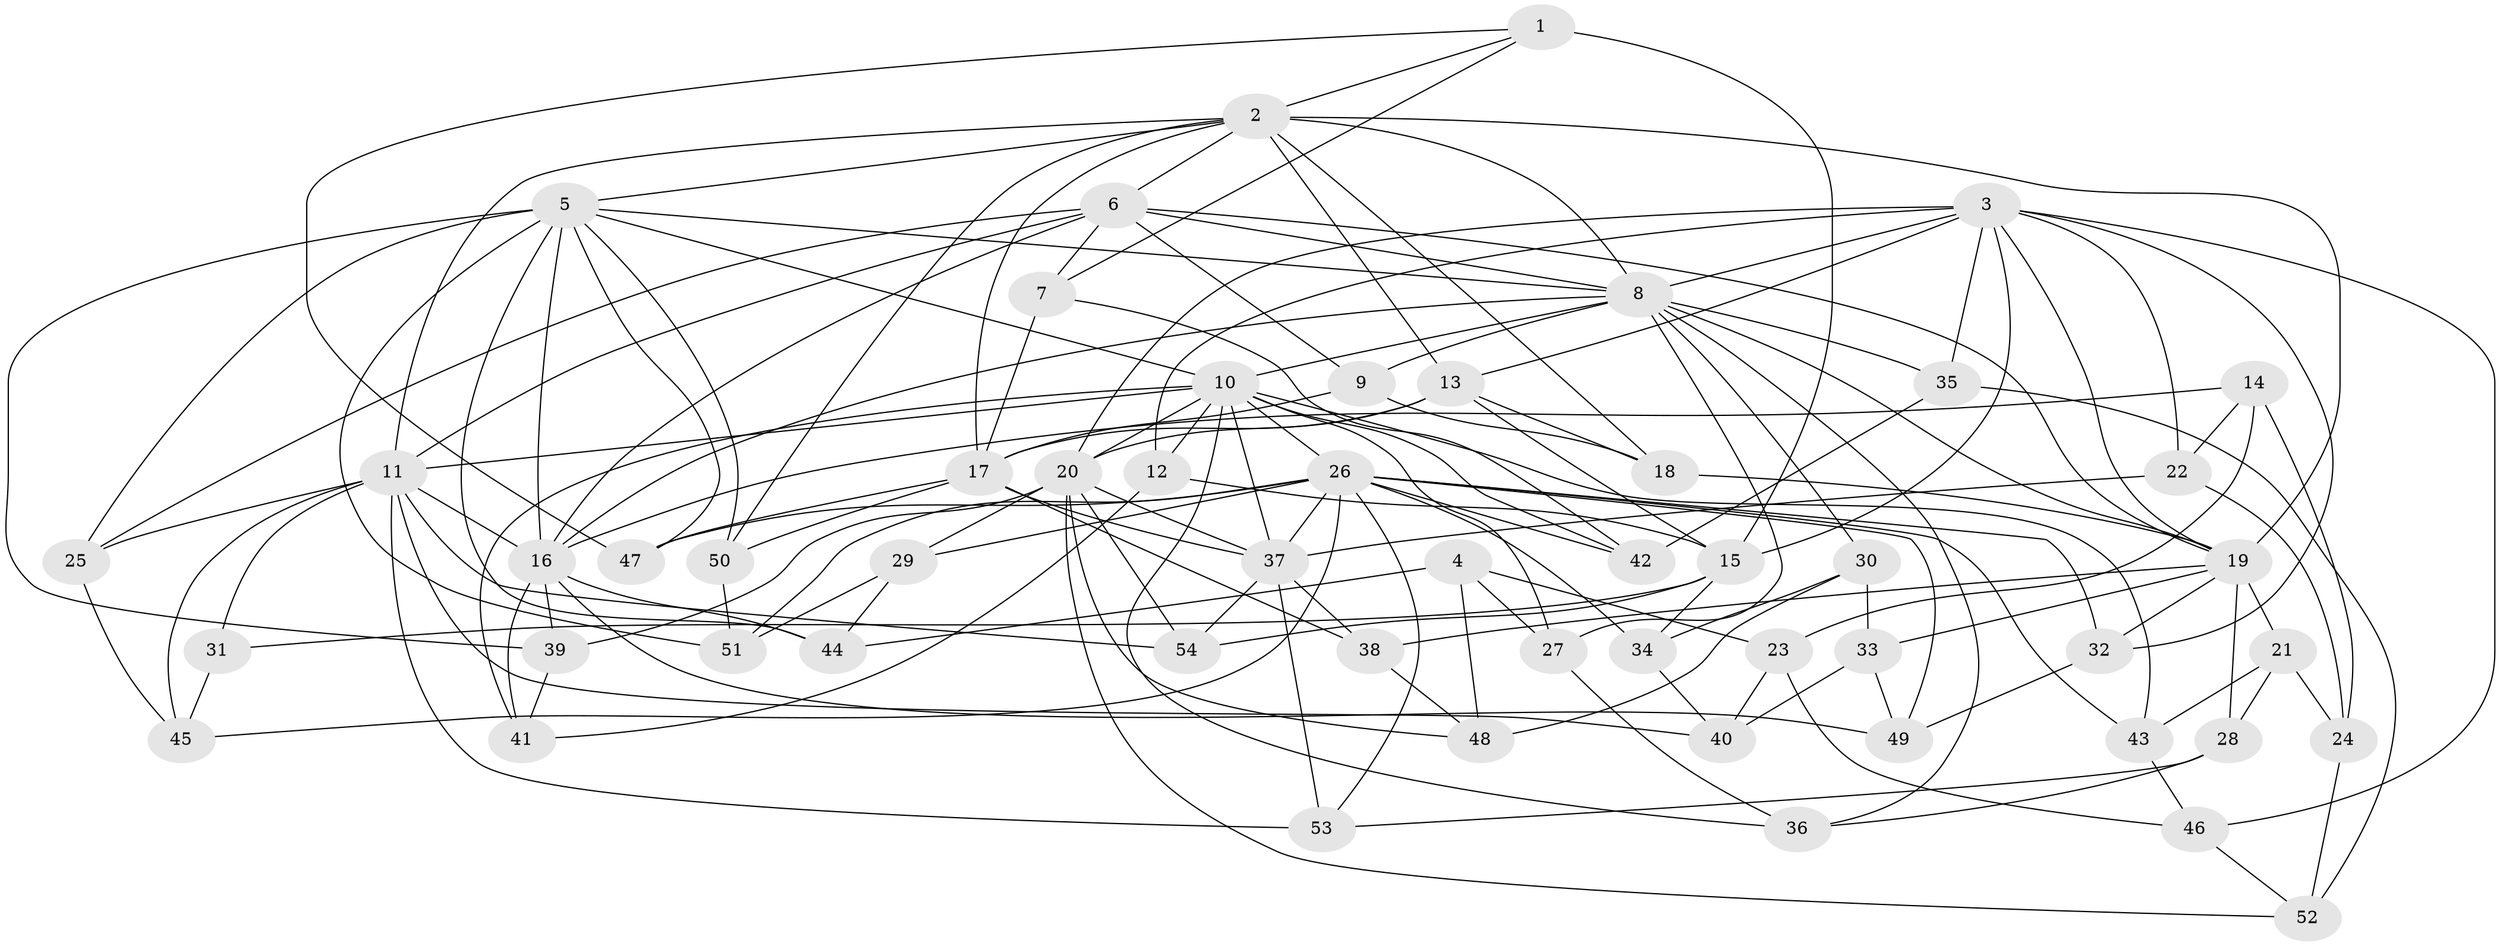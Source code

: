 // original degree distribution, {4: 1.0}
// Generated by graph-tools (version 1.1) at 2025/53/03/04/25 22:53:58]
// undirected, 54 vertices, 148 edges
graph export_dot {
  node [color=gray90,style=filled];
  1;
  2;
  3;
  4;
  5;
  6;
  7;
  8;
  9;
  10;
  11;
  12;
  13;
  14;
  15;
  16;
  17;
  18;
  19;
  20;
  21;
  22;
  23;
  24;
  25;
  26;
  27;
  28;
  29;
  30;
  31;
  32;
  33;
  34;
  35;
  36;
  37;
  38;
  39;
  40;
  41;
  42;
  43;
  44;
  45;
  46;
  47;
  48;
  49;
  50;
  51;
  52;
  53;
  54;
  1 -- 2 [weight=1.0];
  1 -- 7 [weight=1.0];
  1 -- 15 [weight=1.0];
  1 -- 47 [weight=1.0];
  2 -- 5 [weight=1.0];
  2 -- 6 [weight=2.0];
  2 -- 8 [weight=1.0];
  2 -- 11 [weight=1.0];
  2 -- 13 [weight=2.0];
  2 -- 17 [weight=1.0];
  2 -- 18 [weight=1.0];
  2 -- 19 [weight=1.0];
  2 -- 50 [weight=1.0];
  3 -- 8 [weight=1.0];
  3 -- 12 [weight=1.0];
  3 -- 13 [weight=1.0];
  3 -- 15 [weight=1.0];
  3 -- 19 [weight=1.0];
  3 -- 20 [weight=1.0];
  3 -- 22 [weight=1.0];
  3 -- 32 [weight=1.0];
  3 -- 35 [weight=1.0];
  3 -- 46 [weight=1.0];
  4 -- 23 [weight=1.0];
  4 -- 27 [weight=1.0];
  4 -- 44 [weight=1.0];
  4 -- 48 [weight=1.0];
  5 -- 8 [weight=1.0];
  5 -- 10 [weight=1.0];
  5 -- 16 [weight=1.0];
  5 -- 25 [weight=1.0];
  5 -- 39 [weight=1.0];
  5 -- 44 [weight=1.0];
  5 -- 47 [weight=1.0];
  5 -- 50 [weight=1.0];
  5 -- 51 [weight=1.0];
  6 -- 7 [weight=1.0];
  6 -- 8 [weight=1.0];
  6 -- 9 [weight=1.0];
  6 -- 11 [weight=1.0];
  6 -- 16 [weight=2.0];
  6 -- 19 [weight=1.0];
  6 -- 25 [weight=1.0];
  7 -- 17 [weight=1.0];
  7 -- 42 [weight=1.0];
  8 -- 9 [weight=1.0];
  8 -- 10 [weight=1.0];
  8 -- 16 [weight=1.0];
  8 -- 19 [weight=1.0];
  8 -- 27 [weight=1.0];
  8 -- 30 [weight=1.0];
  8 -- 35 [weight=1.0];
  8 -- 36 [weight=1.0];
  9 -- 17 [weight=1.0];
  9 -- 18 [weight=1.0];
  10 -- 11 [weight=1.0];
  10 -- 12 [weight=1.0];
  10 -- 20 [weight=1.0];
  10 -- 26 [weight=1.0];
  10 -- 27 [weight=1.0];
  10 -- 36 [weight=1.0];
  10 -- 37 [weight=1.0];
  10 -- 41 [weight=1.0];
  10 -- 42 [weight=1.0];
  10 -- 43 [weight=1.0];
  11 -- 16 [weight=1.0];
  11 -- 25 [weight=1.0];
  11 -- 31 [weight=1.0];
  11 -- 40 [weight=1.0];
  11 -- 45 [weight=1.0];
  11 -- 53 [weight=1.0];
  11 -- 54 [weight=1.0];
  12 -- 15 [weight=1.0];
  12 -- 41 [weight=1.0];
  13 -- 15 [weight=1.0];
  13 -- 17 [weight=5.0];
  13 -- 18 [weight=1.0];
  13 -- 20 [weight=2.0];
  14 -- 16 [weight=1.0];
  14 -- 22 [weight=1.0];
  14 -- 23 [weight=1.0];
  14 -- 24 [weight=1.0];
  15 -- 31 [weight=2.0];
  15 -- 34 [weight=1.0];
  15 -- 54 [weight=1.0];
  16 -- 39 [weight=1.0];
  16 -- 41 [weight=1.0];
  16 -- 44 [weight=1.0];
  16 -- 49 [weight=1.0];
  17 -- 37 [weight=1.0];
  17 -- 38 [weight=1.0];
  17 -- 47 [weight=1.0];
  17 -- 50 [weight=1.0];
  18 -- 19 [weight=1.0];
  19 -- 21 [weight=1.0];
  19 -- 28 [weight=1.0];
  19 -- 32 [weight=1.0];
  19 -- 33 [weight=1.0];
  19 -- 38 [weight=1.0];
  20 -- 29 [weight=1.0];
  20 -- 37 [weight=1.0];
  20 -- 39 [weight=1.0];
  20 -- 48 [weight=1.0];
  20 -- 52 [weight=1.0];
  20 -- 54 [weight=1.0];
  21 -- 24 [weight=1.0];
  21 -- 28 [weight=1.0];
  21 -- 43 [weight=1.0];
  22 -- 24 [weight=1.0];
  22 -- 37 [weight=1.0];
  23 -- 40 [weight=1.0];
  23 -- 46 [weight=1.0];
  24 -- 52 [weight=1.0];
  25 -- 45 [weight=1.0];
  26 -- 29 [weight=1.0];
  26 -- 32 [weight=1.0];
  26 -- 34 [weight=1.0];
  26 -- 37 [weight=1.0];
  26 -- 42 [weight=1.0];
  26 -- 43 [weight=1.0];
  26 -- 45 [weight=1.0];
  26 -- 47 [weight=1.0];
  26 -- 49 [weight=1.0];
  26 -- 51 [weight=1.0];
  26 -- 53 [weight=1.0];
  27 -- 36 [weight=1.0];
  28 -- 36 [weight=1.0];
  28 -- 53 [weight=1.0];
  29 -- 44 [weight=1.0];
  29 -- 51 [weight=1.0];
  30 -- 33 [weight=1.0];
  30 -- 34 [weight=1.0];
  30 -- 48 [weight=1.0];
  31 -- 45 [weight=1.0];
  32 -- 49 [weight=1.0];
  33 -- 40 [weight=1.0];
  33 -- 49 [weight=1.0];
  34 -- 40 [weight=1.0];
  35 -- 42 [weight=1.0];
  35 -- 52 [weight=1.0];
  37 -- 38 [weight=1.0];
  37 -- 53 [weight=1.0];
  37 -- 54 [weight=1.0];
  38 -- 48 [weight=1.0];
  39 -- 41 [weight=1.0];
  43 -- 46 [weight=1.0];
  46 -- 52 [weight=1.0];
  50 -- 51 [weight=1.0];
}
